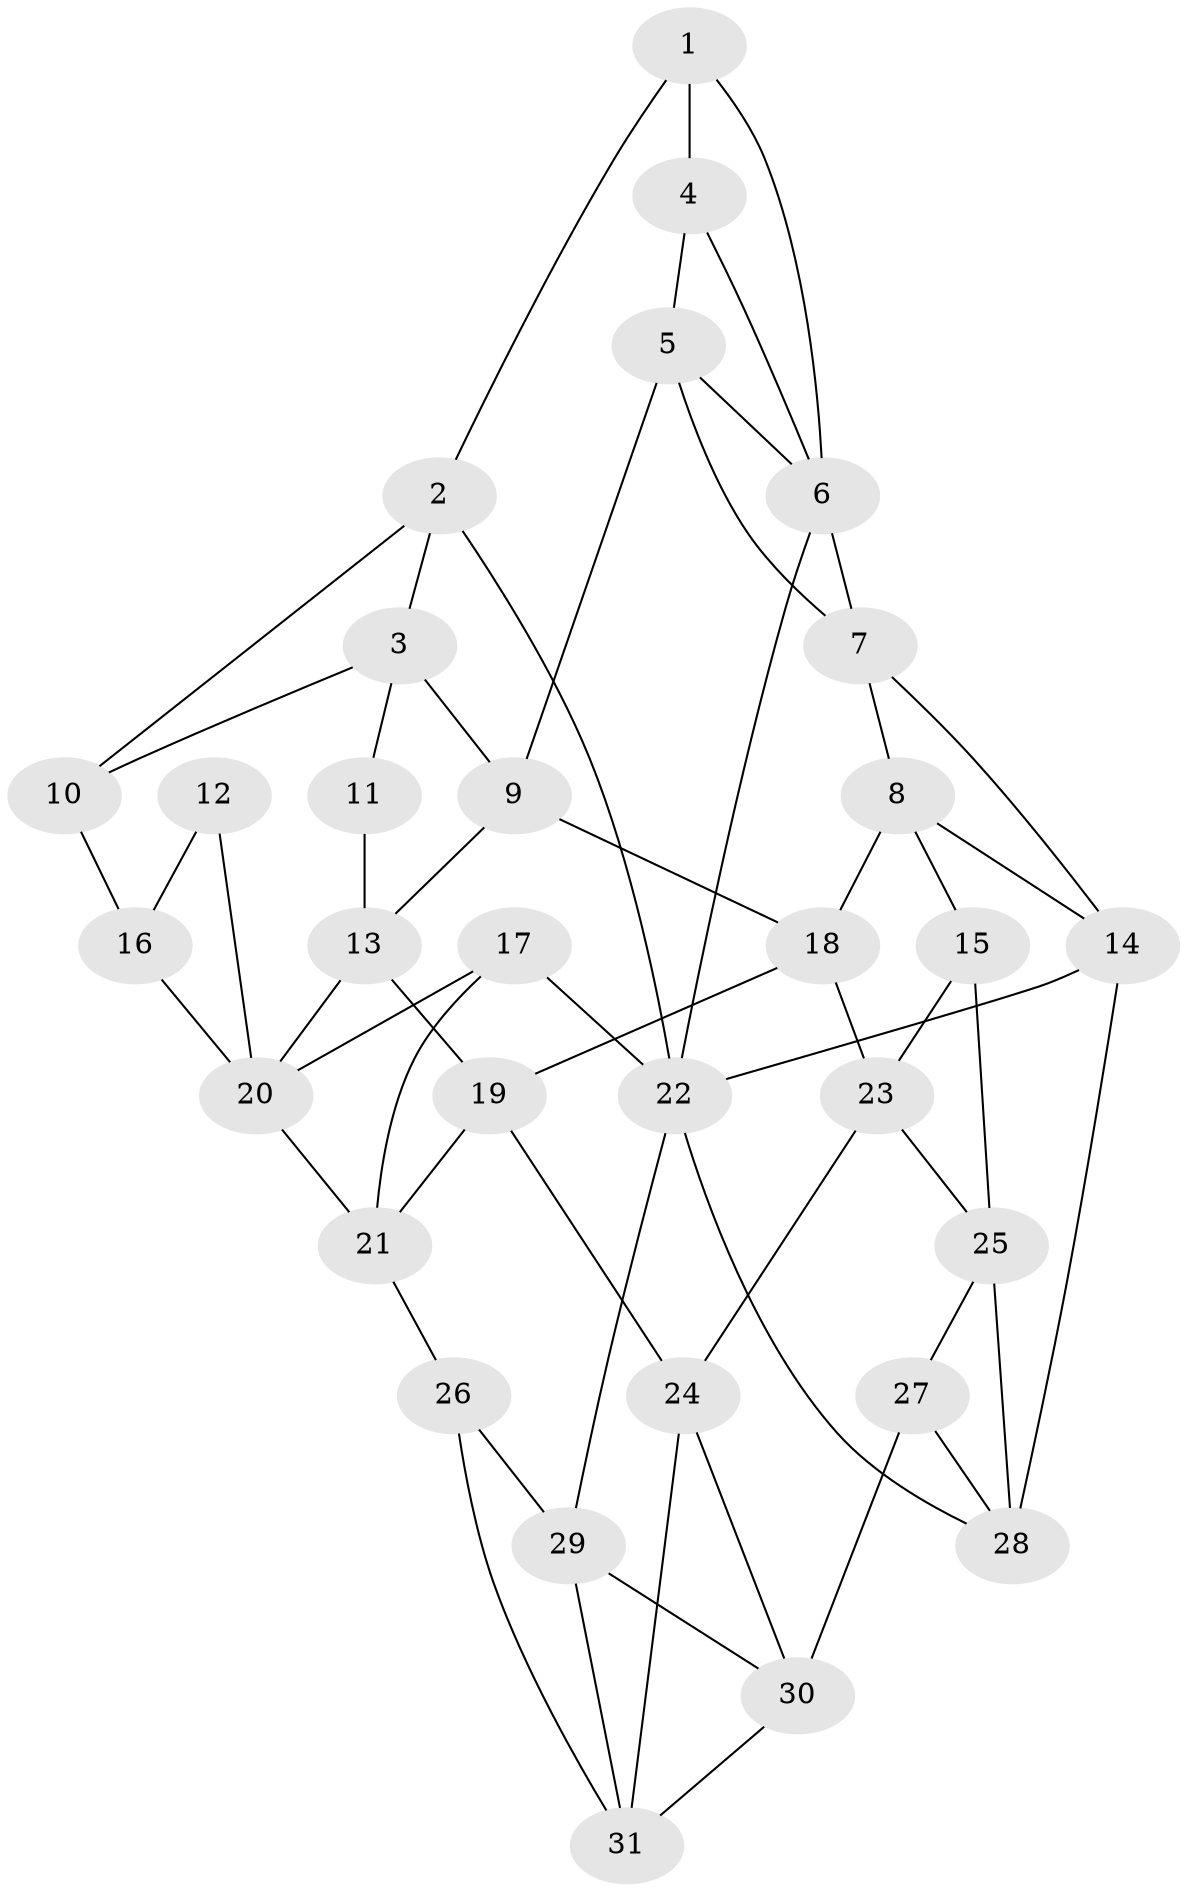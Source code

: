 // original degree distribution, {3: 0.06557377049180328, 4: 0.21311475409836064, 5: 0.4918032786885246, 6: 0.22950819672131148}
// Generated by graph-tools (version 1.1) at 2025/50/03/09/25 03:50:58]
// undirected, 31 vertices, 58 edges
graph export_dot {
graph [start="1"]
  node [color=gray90,style=filled];
  1;
  2;
  3;
  4;
  5;
  6;
  7;
  8;
  9;
  10;
  11;
  12;
  13;
  14;
  15;
  16;
  17;
  18;
  19;
  20;
  21;
  22;
  23;
  24;
  25;
  26;
  27;
  28;
  29;
  30;
  31;
  1 -- 2 [weight=1.0];
  1 -- 4 [weight=2.0];
  1 -- 6 [weight=1.0];
  2 -- 3 [weight=1.0];
  2 -- 10 [weight=1.0];
  2 -- 22 [weight=1.0];
  3 -- 9 [weight=1.0];
  3 -- 10 [weight=1.0];
  3 -- 11 [weight=1.0];
  4 -- 5 [weight=1.0];
  4 -- 6 [weight=1.0];
  5 -- 6 [weight=1.0];
  5 -- 7 [weight=1.0];
  5 -- 9 [weight=1.0];
  6 -- 7 [weight=1.0];
  6 -- 22 [weight=1.0];
  7 -- 8 [weight=1.0];
  7 -- 14 [weight=1.0];
  8 -- 14 [weight=1.0];
  8 -- 15 [weight=1.0];
  8 -- 18 [weight=1.0];
  9 -- 13 [weight=1.0];
  9 -- 18 [weight=1.0];
  10 -- 16 [weight=1.0];
  11 -- 13 [weight=1.0];
  12 -- 16 [weight=1.0];
  12 -- 20 [weight=1.0];
  13 -- 19 [weight=1.0];
  13 -- 20 [weight=1.0];
  14 -- 22 [weight=1.0];
  14 -- 28 [weight=1.0];
  15 -- 23 [weight=1.0];
  15 -- 25 [weight=1.0];
  16 -- 20 [weight=2.0];
  17 -- 20 [weight=1.0];
  17 -- 21 [weight=1.0];
  17 -- 22 [weight=1.0];
  18 -- 19 [weight=1.0];
  18 -- 23 [weight=1.0];
  19 -- 21 [weight=1.0];
  19 -- 24 [weight=1.0];
  20 -- 21 [weight=1.0];
  21 -- 26 [weight=1.0];
  22 -- 28 [weight=1.0];
  22 -- 29 [weight=1.0];
  23 -- 24 [weight=1.0];
  23 -- 25 [weight=1.0];
  24 -- 30 [weight=1.0];
  24 -- 31 [weight=1.0];
  25 -- 27 [weight=1.0];
  25 -- 28 [weight=1.0];
  26 -- 29 [weight=1.0];
  26 -- 31 [weight=1.0];
  27 -- 28 [weight=1.0];
  27 -- 30 [weight=1.0];
  29 -- 30 [weight=1.0];
  29 -- 31 [weight=1.0];
  30 -- 31 [weight=1.0];
}
